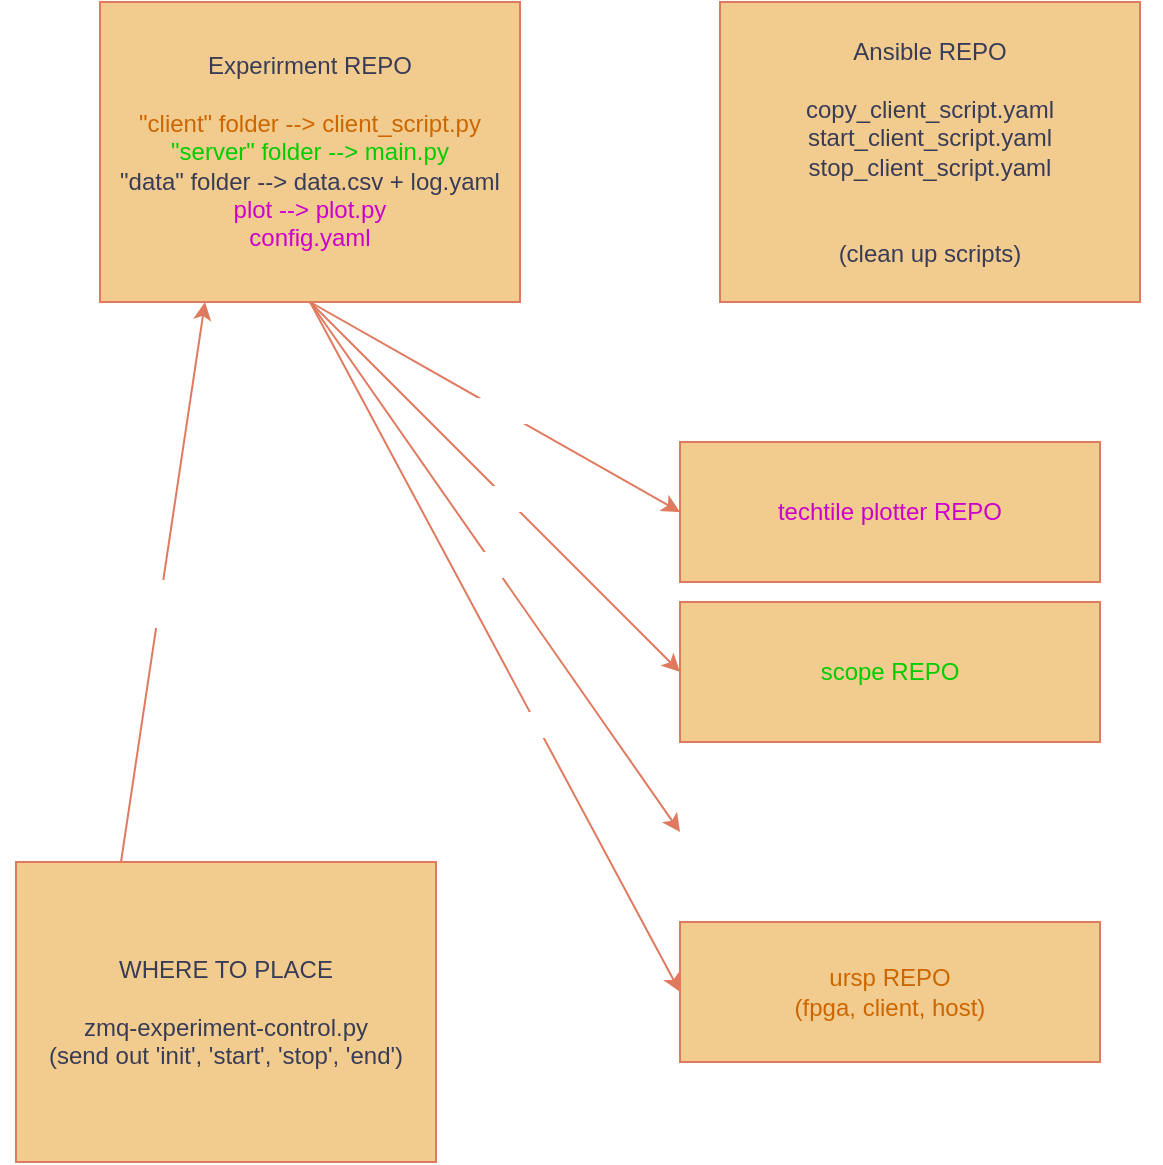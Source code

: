 <mxfile version="24.4.0" type="device">
  <diagram name="Page-1" id="J_XWSi8upQrbnxDRXobb">
    <mxGraphModel dx="995" dy="606" grid="1" gridSize="10" guides="1" tooltips="1" connect="1" arrows="1" fold="1" page="1" pageScale="1" pageWidth="827" pageHeight="1169" math="0" shadow="0">
      <root>
        <mxCell id="0" />
        <mxCell id="1" parent="0" />
        <mxCell id="gKcYweBXVD4Q9zNhiPqW-3" value="Experirment REPO&lt;div&gt;&lt;br&gt;&lt;div&gt;&lt;font color=&quot;#cc6600&quot;&gt;&quot;client&quot; folder --&amp;gt; client_script.py&lt;/font&gt;&lt;/div&gt;&lt;div&gt;&lt;font color=&quot;#00cc00&quot;&gt;&quot;server&quot; folder --&amp;gt;&amp;nbsp;&lt;span style=&quot;background-color: initial;&quot;&gt;main.py&lt;/span&gt;&lt;/font&gt;&lt;/div&gt;&lt;div&gt;&quot;data&quot; folder --&amp;gt; data.csv + log.yaml&lt;/div&gt;&lt;div&gt;&lt;font color=&quot;#cc00cc&quot;&gt;plot --&amp;gt; plot.py&lt;/font&gt;&lt;/div&gt;&lt;/div&gt;&lt;div&gt;&lt;font color=&quot;#cc00cc&quot;&gt;config.yaml&lt;/font&gt;&lt;/div&gt;" style="rounded=0;whiteSpace=wrap;html=1;fillColor=#F2CC8F;fontColor=#393C56;strokeColor=#E07A5F;labelBackgroundColor=none;" vertex="1" parent="1">
          <mxGeometry x="160" y="110" width="210" height="150" as="geometry" />
        </mxCell>
        <mxCell id="gKcYweBXVD4Q9zNhiPqW-5" value="Ansible REPO&lt;div&gt;&lt;br&gt;&lt;div&gt;copy_client_script.yaml&lt;/div&gt;&lt;div&gt;start_client_script.yaml&lt;/div&gt;&lt;div&gt;stop_client_script.yaml&lt;/div&gt;&lt;div&gt;&lt;br&gt;&lt;/div&gt;&lt;/div&gt;&lt;div&gt;&lt;br&gt;&lt;/div&gt;&lt;div&gt;(clean up scripts)&lt;/div&gt;" style="rounded=0;whiteSpace=wrap;html=1;fillColor=#F2CC8F;fontColor=#393C56;strokeColor=#E07A5F;labelBackgroundColor=none;" vertex="1" parent="1">
          <mxGeometry x="470" y="110" width="210" height="150" as="geometry" />
        </mxCell>
        <mxCell id="gKcYweBXVD4Q9zNhiPqW-6" value="&lt;font color=&quot;#cc00cc&quot;&gt;techtile plotter REPO&lt;/font&gt;" style="rounded=0;whiteSpace=wrap;html=1;fillColor=#F2CC8F;fontColor=#393C56;strokeColor=#E07A5F;labelBackgroundColor=none;" vertex="1" parent="1">
          <mxGeometry x="450" y="330" width="210" height="70" as="geometry" />
        </mxCell>
        <mxCell id="gKcYweBXVD4Q9zNhiPqW-7" value="&lt;font color=&quot;#00cc00&quot;&gt;scope REPO&lt;/font&gt;" style="rounded=0;whiteSpace=wrap;html=1;fillColor=#F2CC8F;fontColor=#393C56;strokeColor=#E07A5F;labelBackgroundColor=none;" vertex="1" parent="1">
          <mxGeometry x="450" y="410" width="210" height="70" as="geometry" />
        </mxCell>
        <mxCell id="gKcYweBXVD4Q9zNhiPqW-10" value="" style="endArrow=classic;html=1;rounded=0;strokeColor=#E07A5F;fontColor=#393C56;fillColor=#F2CC8F;exitX=0.5;exitY=1;exitDx=0;exitDy=0;entryX=0;entryY=0.5;entryDx=0;entryDy=0;" edge="1" parent="1" source="gKcYweBXVD4Q9zNhiPqW-3" target="gKcYweBXVD4Q9zNhiPqW-6">
          <mxGeometry width="50" height="50" relative="1" as="geometry">
            <mxPoint x="390" y="400" as="sourcePoint" />
            <mxPoint x="440" y="350" as="targetPoint" />
          </mxGeometry>
        </mxCell>
        <mxCell id="gKcYweBXVD4Q9zNhiPqW-18" value="&lt;font color=&quot;#ffffff&quot;&gt;plot.py&lt;/font&gt;" style="edgeLabel;html=1;align=center;verticalAlign=middle;resizable=0;points=[];strokeColor=#E07A5F;fontColor=#393C56;fillColor=#F2CC8F;" vertex="1" connectable="0" parent="gKcYweBXVD4Q9zNhiPqW-10">
          <mxGeometry x="0.025" relative="1" as="geometry">
            <mxPoint as="offset" />
          </mxGeometry>
        </mxCell>
        <mxCell id="gKcYweBXVD4Q9zNhiPqW-11" value="" style="endArrow=classic;html=1;rounded=0;strokeColor=#E07A5F;fontColor=#393C56;fillColor=#F2CC8F;exitX=0.5;exitY=1;exitDx=0;exitDy=0;entryX=0;entryY=0.5;entryDx=0;entryDy=0;" edge="1" parent="1" source="gKcYweBXVD4Q9zNhiPqW-3" target="gKcYweBXVD4Q9zNhiPqW-7">
          <mxGeometry width="50" height="50" relative="1" as="geometry">
            <mxPoint x="275" y="270" as="sourcePoint" />
            <mxPoint x="460" y="375" as="targetPoint" />
          </mxGeometry>
        </mxCell>
        <mxCell id="gKcYweBXVD4Q9zNhiPqW-19" value="&lt;font color=&quot;#ffffff&quot;&gt;main.py&lt;/font&gt;" style="edgeLabel;html=1;align=center;verticalAlign=middle;resizable=0;points=[];strokeColor=#E07A5F;fontColor=#393C56;fillColor=#F2CC8F;" vertex="1" connectable="0" parent="gKcYweBXVD4Q9zNhiPqW-11">
          <mxGeometry x="0.041" y="-2" relative="1" as="geometry">
            <mxPoint as="offset" />
          </mxGeometry>
        </mxCell>
        <mxCell id="gKcYweBXVD4Q9zNhiPqW-12" value="" style="endArrow=classic;html=1;rounded=0;strokeColor=#E07A5F;fontColor=#393C56;fillColor=#F2CC8F;exitX=0.5;exitY=1;exitDx=0;exitDy=0;entryX=0;entryY=0.5;entryDx=0;entryDy=0;" edge="1" parent="1" source="gKcYweBXVD4Q9zNhiPqW-3">
          <mxGeometry width="50" height="50" relative="1" as="geometry">
            <mxPoint x="275" y="270" as="sourcePoint" />
            <mxPoint x="450" y="525" as="targetPoint" />
          </mxGeometry>
        </mxCell>
        <mxCell id="gKcYweBXVD4Q9zNhiPqW-20" value="&lt;span style=&quot;color: rgb(255, 255, 255);&quot;&gt;main.py&lt;/span&gt;" style="edgeLabel;html=1;align=center;verticalAlign=middle;resizable=0;points=[];strokeColor=#E07A5F;fontColor=#393C56;fillColor=#F2CC8F;" vertex="1" connectable="0" parent="gKcYweBXVD4Q9zNhiPqW-12">
          <mxGeometry x="-0.005" y="2" relative="1" as="geometry">
            <mxPoint as="offset" />
          </mxGeometry>
        </mxCell>
        <mxCell id="gKcYweBXVD4Q9zNhiPqW-13" value="&lt;font color=&quot;#cc6600&quot;&gt;ursp REPO&lt;/font&gt;&lt;div&gt;&lt;font color=&quot;#cc6600&quot;&gt;(fpga, client, host)&lt;/font&gt;&lt;/div&gt;" style="rounded=0;whiteSpace=wrap;html=1;fillColor=#F2CC8F;fontColor=#393C56;strokeColor=#E07A5F;labelBackgroundColor=none;" vertex="1" parent="1">
          <mxGeometry x="450" y="570" width="210" height="70" as="geometry" />
        </mxCell>
        <mxCell id="gKcYweBXVD4Q9zNhiPqW-14" value="" style="endArrow=classic;html=1;rounded=0;strokeColor=#E07A5F;fontColor=#393C56;fillColor=#F2CC8F;exitX=0.5;exitY=1;exitDx=0;exitDy=0;entryX=0;entryY=0.5;entryDx=0;entryDy=0;" edge="1" parent="1" source="gKcYweBXVD4Q9zNhiPqW-3" target="gKcYweBXVD4Q9zNhiPqW-13">
          <mxGeometry width="50" height="50" relative="1" as="geometry">
            <mxPoint x="275" y="270" as="sourcePoint" />
            <mxPoint x="460" y="535" as="targetPoint" />
          </mxGeometry>
        </mxCell>
        <mxCell id="gKcYweBXVD4Q9zNhiPqW-21" value="&lt;font color=&quot;#ffffff&quot;&gt;client_script.py&lt;/font&gt;" style="edgeLabel;html=1;align=center;verticalAlign=middle;resizable=0;points=[];strokeColor=#E07A5F;fontColor=#393C56;fillColor=#F2CC8F;" vertex="1" connectable="0" parent="gKcYweBXVD4Q9zNhiPqW-14">
          <mxGeometry x="-0.022" y="-4" relative="1" as="geometry">
            <mxPoint y="40" as="offset" />
          </mxGeometry>
        </mxCell>
        <mxCell id="gKcYweBXVD4Q9zNhiPqW-15" value="&lt;div&gt;WHERE TO PLACE&lt;/div&gt;&lt;div&gt;&lt;br&gt;&lt;/div&gt;&lt;div&gt;zmq-experiment-control.py&lt;/div&gt;&lt;div&gt;(send out &#39;init&#39;, &#39;start&#39;, &#39;stop&#39;, &#39;end&#39;)&lt;/div&gt;" style="rounded=0;whiteSpace=wrap;html=1;fillColor=#F2CC8F;fontColor=#393C56;strokeColor=#E07A5F;labelBackgroundColor=none;" vertex="1" parent="1">
          <mxGeometry x="118" y="540" width="210" height="150" as="geometry" />
        </mxCell>
        <mxCell id="gKcYweBXVD4Q9zNhiPqW-16" value="" style="endArrow=classic;html=1;rounded=0;strokeColor=#E07A5F;fontColor=#393C56;fillColor=#F2CC8F;exitX=0.25;exitY=0;exitDx=0;exitDy=0;entryX=0.25;entryY=1;entryDx=0;entryDy=0;" edge="1" parent="1" source="gKcYweBXVD4Q9zNhiPqW-15" target="gKcYweBXVD4Q9zNhiPqW-3">
          <mxGeometry width="50" height="50" relative="1" as="geometry">
            <mxPoint x="275" y="270" as="sourcePoint" />
            <mxPoint x="460" y="615" as="targetPoint" />
          </mxGeometry>
        </mxCell>
        <mxCell id="gKcYweBXVD4Q9zNhiPqW-17" value="&lt;font color=&quot;#ffffff&quot; style=&quot;font-size: 20px;&quot;&gt;Control main.py&lt;/font&gt;" style="edgeLabel;html=1;align=center;verticalAlign=middle;resizable=0;points=[];strokeColor=#E07A5F;fontColor=#393C56;fillColor=#F2CC8F;" vertex="1" connectable="0" parent="gKcYweBXVD4Q9zNhiPqW-16">
          <mxGeometry x="0.403" y="4" relative="1" as="geometry">
            <mxPoint x="-16" y="67" as="offset" />
          </mxGeometry>
        </mxCell>
        <mxCell id="gKcYweBXVD4Q9zNhiPqW-23" value="" style="shape=image;verticalLabelPosition=bottom;labelBackgroundColor=default;verticalAlign=top;aspect=fixed;imageAspect=0;image=https://upload.wikimedia.org/wikipedia/commons/thumb/8/80/Symbol_OK.svg/1024px-Symbol_OK.svg.png;" vertex="1" parent="1">
          <mxGeometry x="630" y="360" width="40" height="40" as="geometry" />
        </mxCell>
        <mxCell id="gKcYweBXVD4Q9zNhiPqW-24" value="" style="shape=image;verticalLabelPosition=bottom;labelBackgroundColor=default;verticalAlign=top;aspect=fixed;imageAspect=0;image=https://upload.wikimedia.org/wikipedia/commons/thumb/8/80/Symbol_OK.svg/1024px-Symbol_OK.svg.png;" vertex="1" parent="1">
          <mxGeometry x="630" y="595" width="40" height="40" as="geometry" />
        </mxCell>
        <mxCell id="gKcYweBXVD4Q9zNhiPqW-25" value="" style="shape=image;verticalLabelPosition=bottom;labelBackgroundColor=default;verticalAlign=top;aspect=fixed;imageAspect=0;image=https://upload.wikimedia.org/wikipedia/commons/thumb/8/80/Symbol_OK.svg/1024px-Symbol_OK.svg.png;" vertex="1" parent="1">
          <mxGeometry x="650" y="220" width="40" height="40" as="geometry" />
        </mxCell>
        <mxCell id="gKcYweBXVD4Q9zNhiPqW-26" value="" style="shape=image;verticalLabelPosition=bottom;labelBackgroundColor=default;verticalAlign=top;aspect=fixed;imageAspect=0;image=https://upload.wikimedia.org/wikipedia/commons/thumb/8/80/Symbol_OK.svg/1024px-Symbol_OK.svg.png;" vertex="1" parent="1">
          <mxGeometry x="340" y="220" width="40" height="40" as="geometry" />
        </mxCell>
      </root>
    </mxGraphModel>
  </diagram>
</mxfile>
